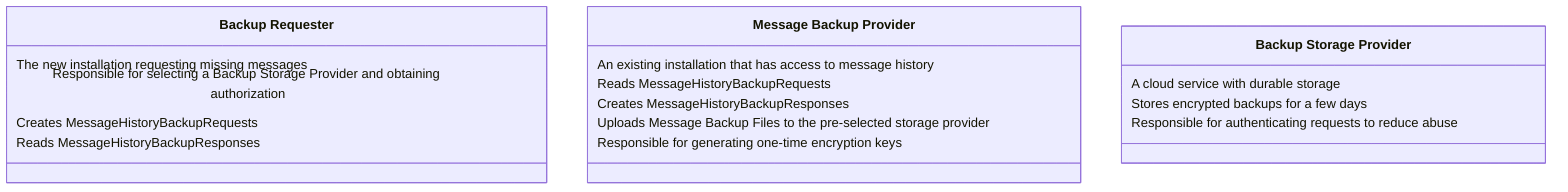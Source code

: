 classDiagram
class R["Backup Requester"]{
    The new installation requesting missing messages
    Responsible for selecting a Backup Storage Provider and obtaining authorization
    Creates MessageHistoryBackupRequests
    Reads MessageHistoryBackupResponses
}
class M["Message Backup Provider"]{
    An existing installation that has access to message history
    Reads MessageHistoryBackupRequests
    Creates MessageHistoryBackupResponses
    Uploads Message Backup Files to the pre-selected storage provider
    Responsible for generating one-time encryption keys
}
class S["Backup Storage Provider"]{
    A cloud service with durable storage
    Stores encrypted backups for a few days
    Responsible for authenticating requests to reduce abuse
}